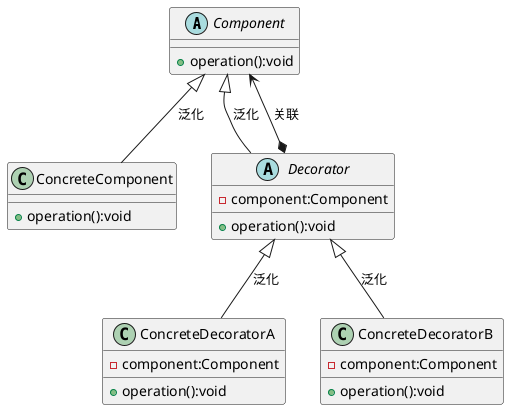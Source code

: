 @startuml

/'抽象组件角色(Component): 定义可以动态添加任务的对象的接口'/
abstract class Component{
+operation():void
}

/'具体组件角色(ConcreteComponent)：定义一个要被装饰器装饰的对象，即 Component 的具体实现'/
class ConcreteComponent{
+operation():void
}
Component <|-- ConcreteComponent:泛化

/'抽象装饰器(Decorator): 维护对组件对象和其子类组件的引用'/
abstract class Decorator{
-component:Component
+operation():void
}
Component <|-- Decorator:泛化
Component <--*Decorator:关联

/'具体装饰器角色(ConcreteDecorator)：向组件添加新的职责'/
class ConcreteDecoratorA{
-component:Component
+operation():void
}

class ConcreteDecoratorB{
-component:Component
+operation():void
}
Decorator <|-- ConcreteDecoratorA:泛化
Decorator <|-- ConcreteDecoratorB:泛化


@enduml